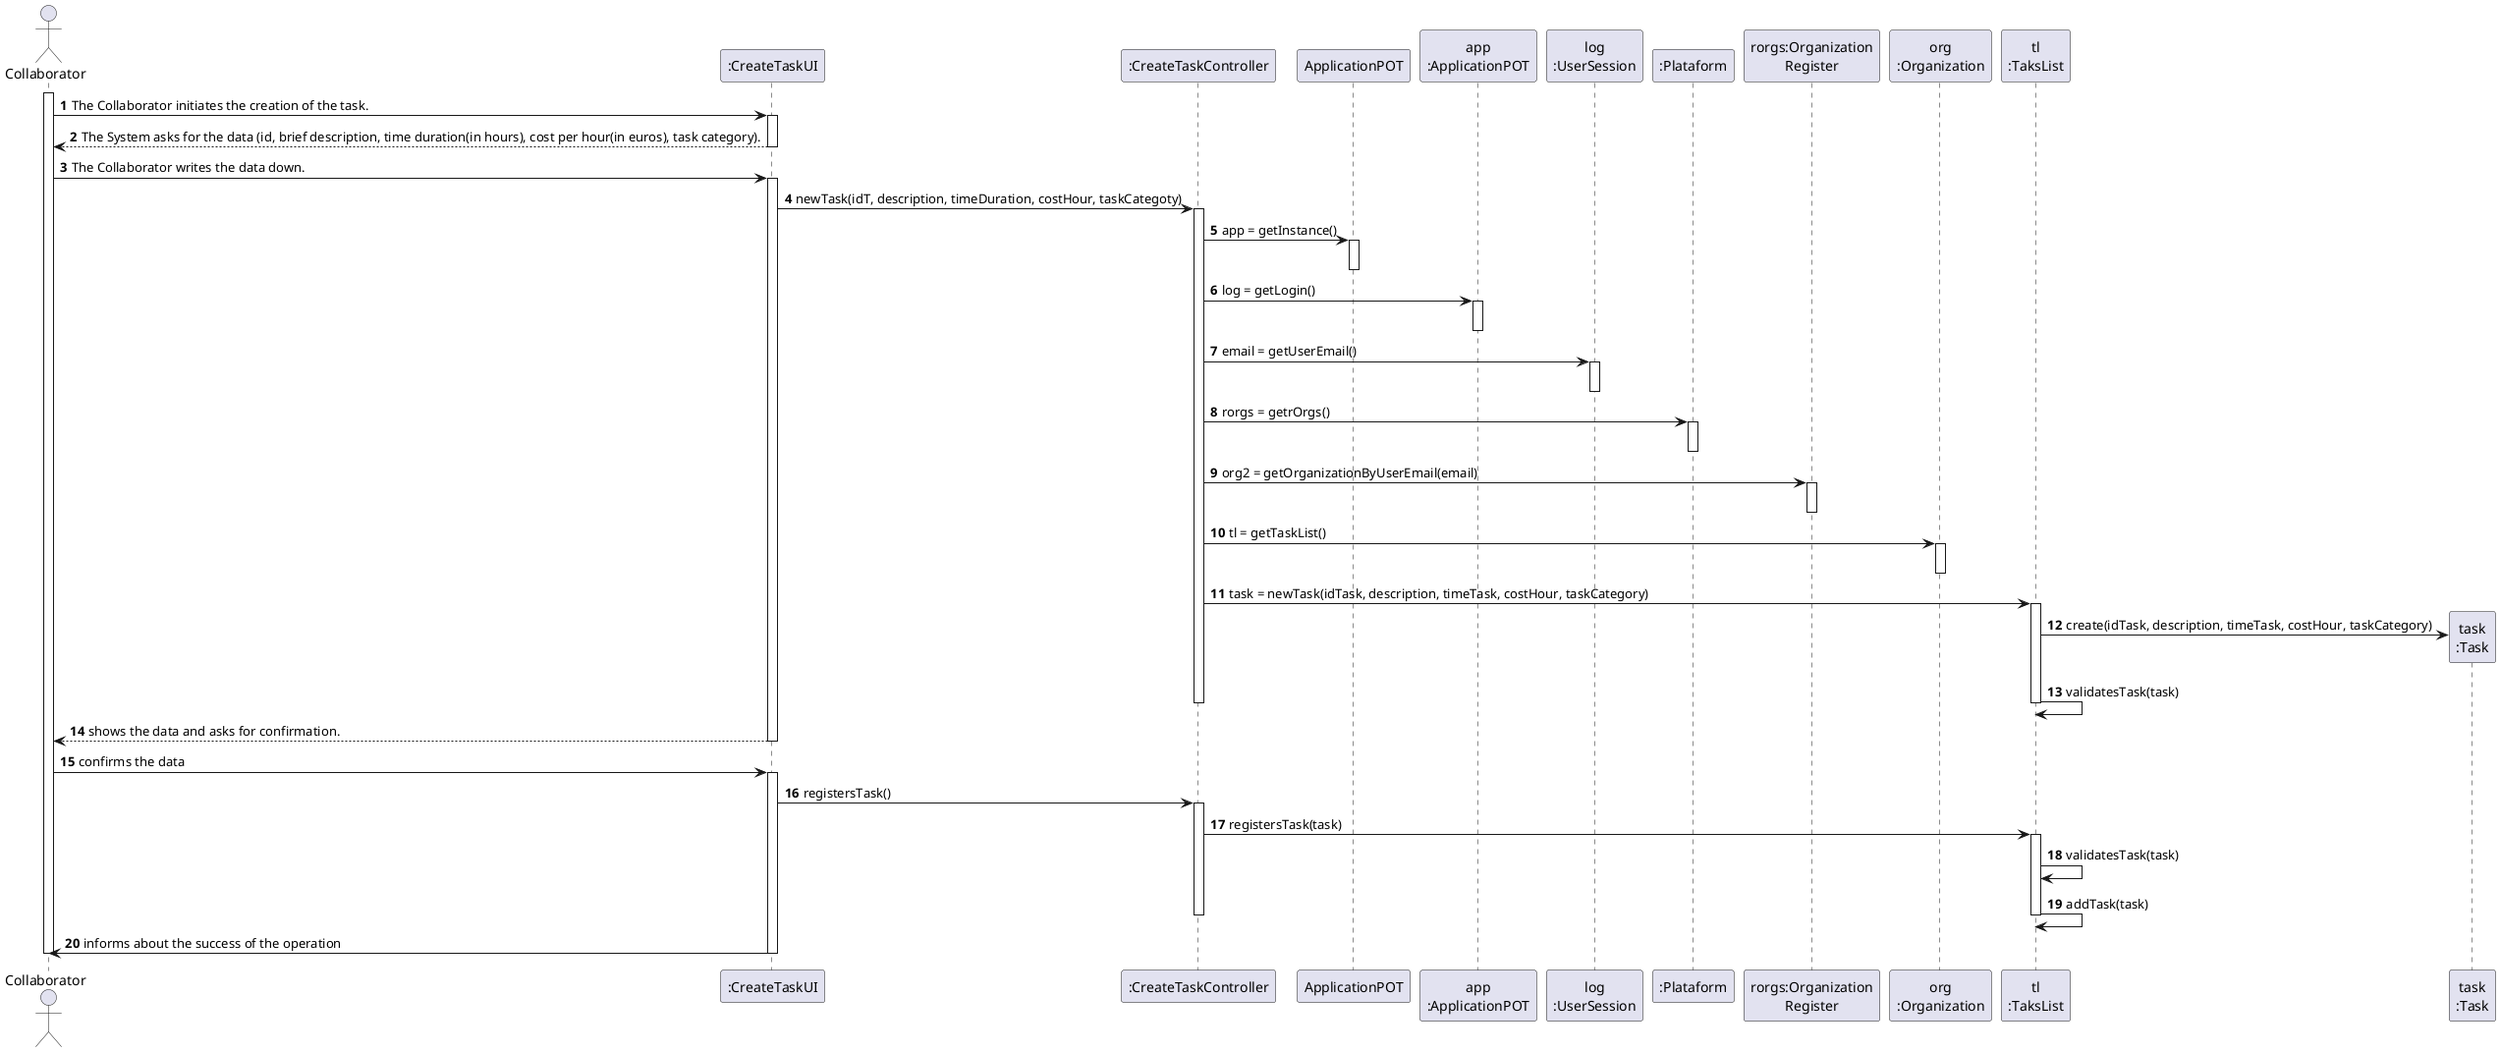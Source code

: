 @startuml
autonumber
'hide footbox
actor "Collaborator" as ADM

participant ":CreateTaskUI" as UI
participant ":CreateTaskController" as CTRL
participant "ApplicationPOT" as _APP
participant "app\n:ApplicationPOT" as APP
participant "log\n:UserSession" as SESSAO
participant ":Plataform" as PLAT
participant "rorgs:Organization\nRegister" as RORGS
participant "org\n:Organization" as ORG
participant "tl\n:TaksList" as LTASKS
participant "task\n:Task" as TAREFA


activate ADM
ADM -> UI : The Collaborator initiates the creation of the task.
activate UI
UI --> ADM : The System asks for the data (id, brief description, time duration(in hours), cost per hour(in euros), task category).
deactivate UI

ADM -> UI : The Collaborator writes the data down.
activate UI

UI -> CTRL : newTask(idT, description, timeDuration, costHour, taskCategoty)
activate CTRL

CTRL -> _APP : app = getInstance()
activate _APP
deactivate _APP

CTRL -> APP : log = getLogin()
activate APP
deactivate APP

CTRL -> SESSAO : email = getUserEmail()
activate SESSAO
deactivate SESSAO

CTRL -> PLAT : rorgs = getrOrgs()
activate PLAT
deactivate PLAT

CTRL -> RORGS : org2 = getOrganizationByUserEmail(email)
activate RORGS
deactivate RORGS

CTRL -> ORG : tl = getTaskList()
activate ORG
deactivate ORG

CTRL -> LTASKS : task = newTask(idTask, description, timeTask, costHour, taskCategory)
activate LTASKS

LTASKS -> TAREFA** : create(idTask, description, timeTask, costHour, taskCategory)

LTASKS -> LTASKS : validatesTask(task)

deactivate CTRL
deactivate LTASKS

UI --> ADM : shows the data and asks for confirmation.
deactivate UI

ADM -> UI : confirms the data
activate UI

UI -> CTRL : registersTask()
activate CTRL

CTRL -> LTASKS : registersTask(task)
activate LTASKS

LTASKS -> LTASKS : validatesTask(task)
LTASKS -> LTASKS : addTask(task)
deactivate LTASKS
deactivate CTRL

UI -> ADM : informs about the success of the operation
deactivate UI
deactivate ADM



@enduml
